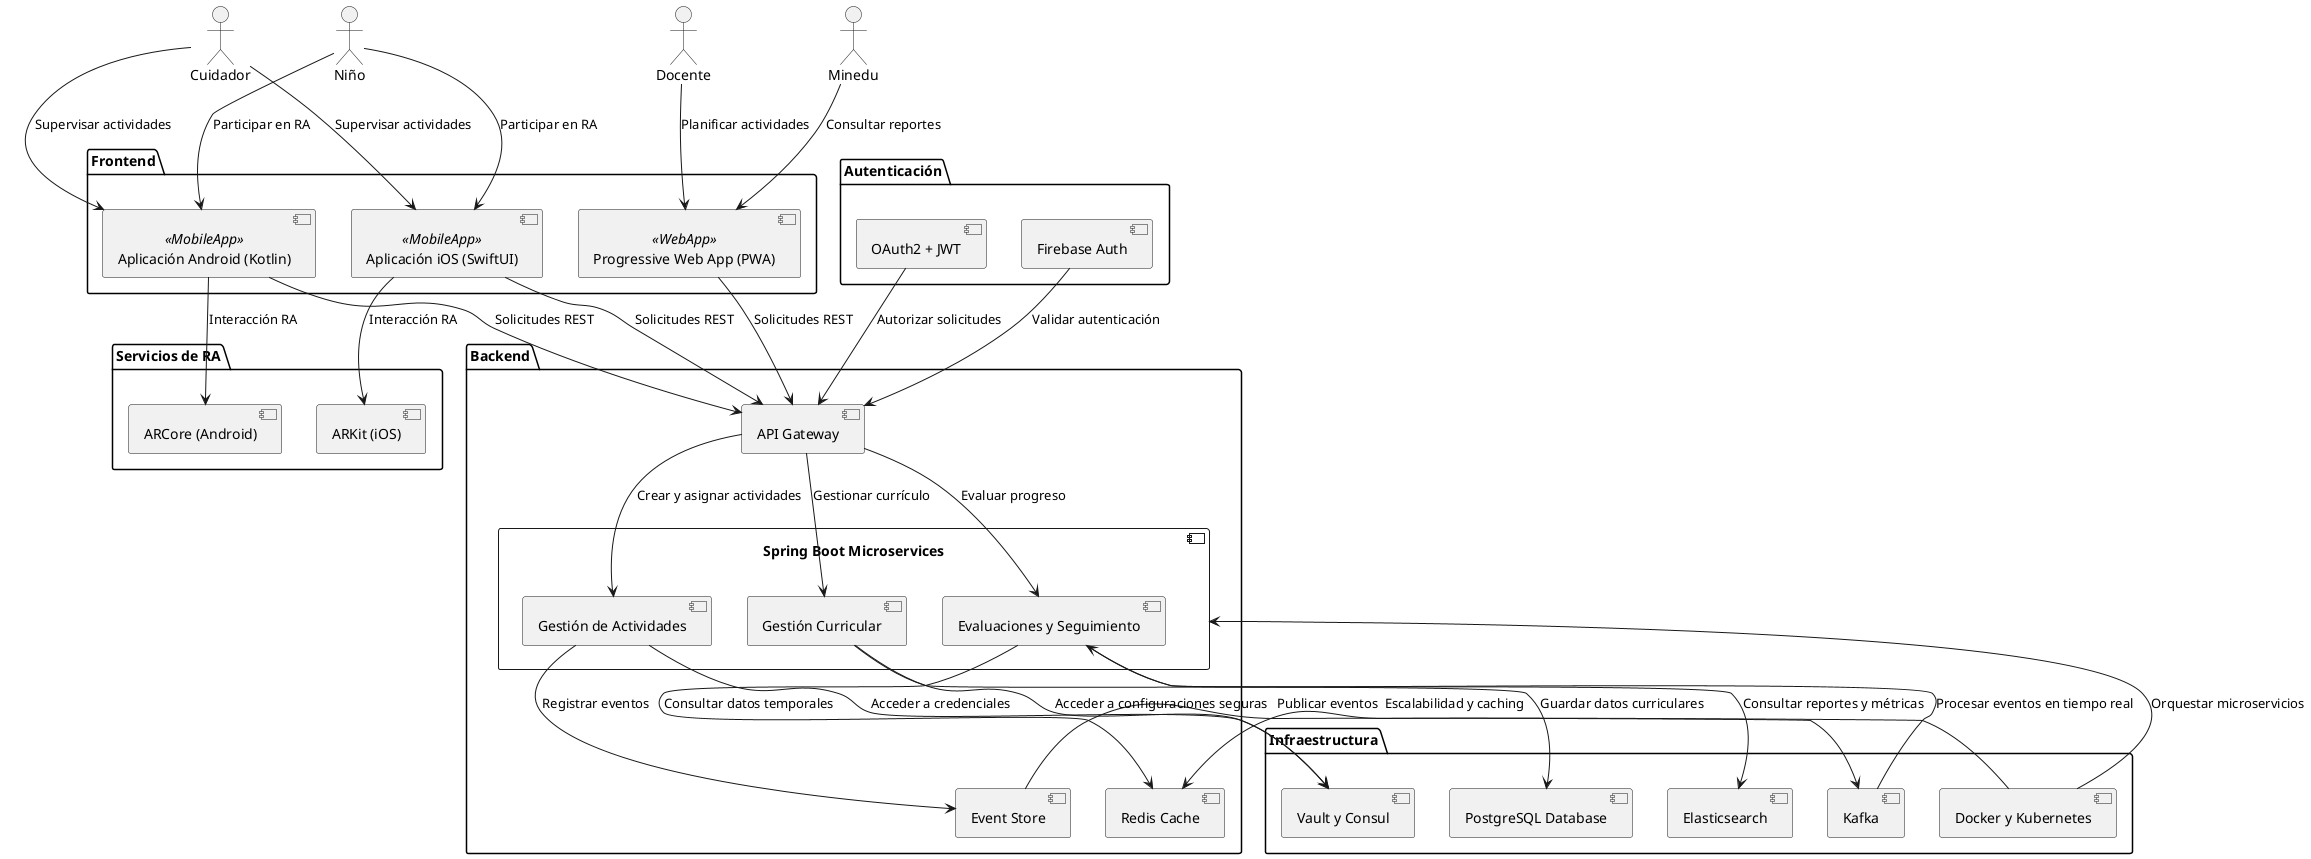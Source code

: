 @startuml
actor Docente as D
actor Cuidador as C
actor Niño as N
actor "Minedu" as M

package "Frontend" {
    [Aplicación Android (Kotlin)] <<MobileApp>>
    [Aplicación iOS (SwiftUI)] <<MobileApp>>
    [Progressive Web App (PWA)] <<WebApp>>
}

package "Backend" {
    component "API Gateway" as APIGW
    component "Spring Boot Microservices" as Microservices {
        component "Gestión Curricular" as GestionCurricular
        component "Gestión de Actividades" as GestionActividades
        component "Evaluaciones y Seguimiento" as Evaluaciones
    }
    component "Event Store" as EventStore
    component "Redis Cache" as Redis
}

package "Infraestructura" {
    component "Vault y Consul" as VaultConsul
    component "Kafka" as Kafka
    component "PostgreSQL Database" as PostgreSQL
    component "Elasticsearch" as Elastic
    component "Docker y Kubernetes" as DockerK8s
}

package "Servicios de RA" {
    component "ARCore (Android)" as ARCore
    component "ARKit (iOS)" as ARKit
}

package "Autenticación" {
    component "Firebase Auth" as Firebase
    component "OAuth2 + JWT" as OAuth2JWT
}

D --> [Progressive Web App (PWA)] : Planificar actividades
C --> [Aplicación Android (Kotlin)] : Supervisar actividades
N --> [Aplicación Android (Kotlin)] : Participar en RA
C --> [Aplicación iOS (SwiftUI)] : Supervisar actividades
N --> [Aplicación iOS (SwiftUI)] : Participar en RA
M --> [Progressive Web App (PWA)] : Consultar reportes

[Progressive Web App (PWA)] --> APIGW : Solicitudes REST
[Aplicación Android (Kotlin)] --> APIGW : Solicitudes REST
[Aplicación iOS (SwiftUI)] --> APIGW : Solicitudes REST

APIGW --> GestionCurricular : Gestionar currículo
APIGW --> GestionActividades : Crear y asignar actividades
APIGW --> Evaluaciones : Evaluar progreso

GestionCurricular --> PostgreSQL : Guardar datos curriculares
GestionActividades --> EventStore : Registrar eventos
Evaluaciones --> Redis : Consultar datos temporales
Evaluaciones --> Elastic : Consultar reportes y métricas

EventStore --> Kafka : Publicar eventos
Kafka --> Evaluaciones : Procesar eventos en tiempo real

GestionCurricular --> VaultConsul : Acceder a configuraciones seguras
GestionActividades --> VaultConsul : Acceder a credenciales

DockerK8s --> Microservices : Orquestar microservicios
DockerK8s --> Redis : Escalabilidad y caching

[Aplicación Android (Kotlin)] --> ARCore : Interacción RA
[Aplicación iOS (SwiftUI)] --> ARKit : Interacción RA

Firebase --> APIGW : Validar autenticación
OAuth2JWT --> APIGW : Autorizar solicitudes
@enduml

